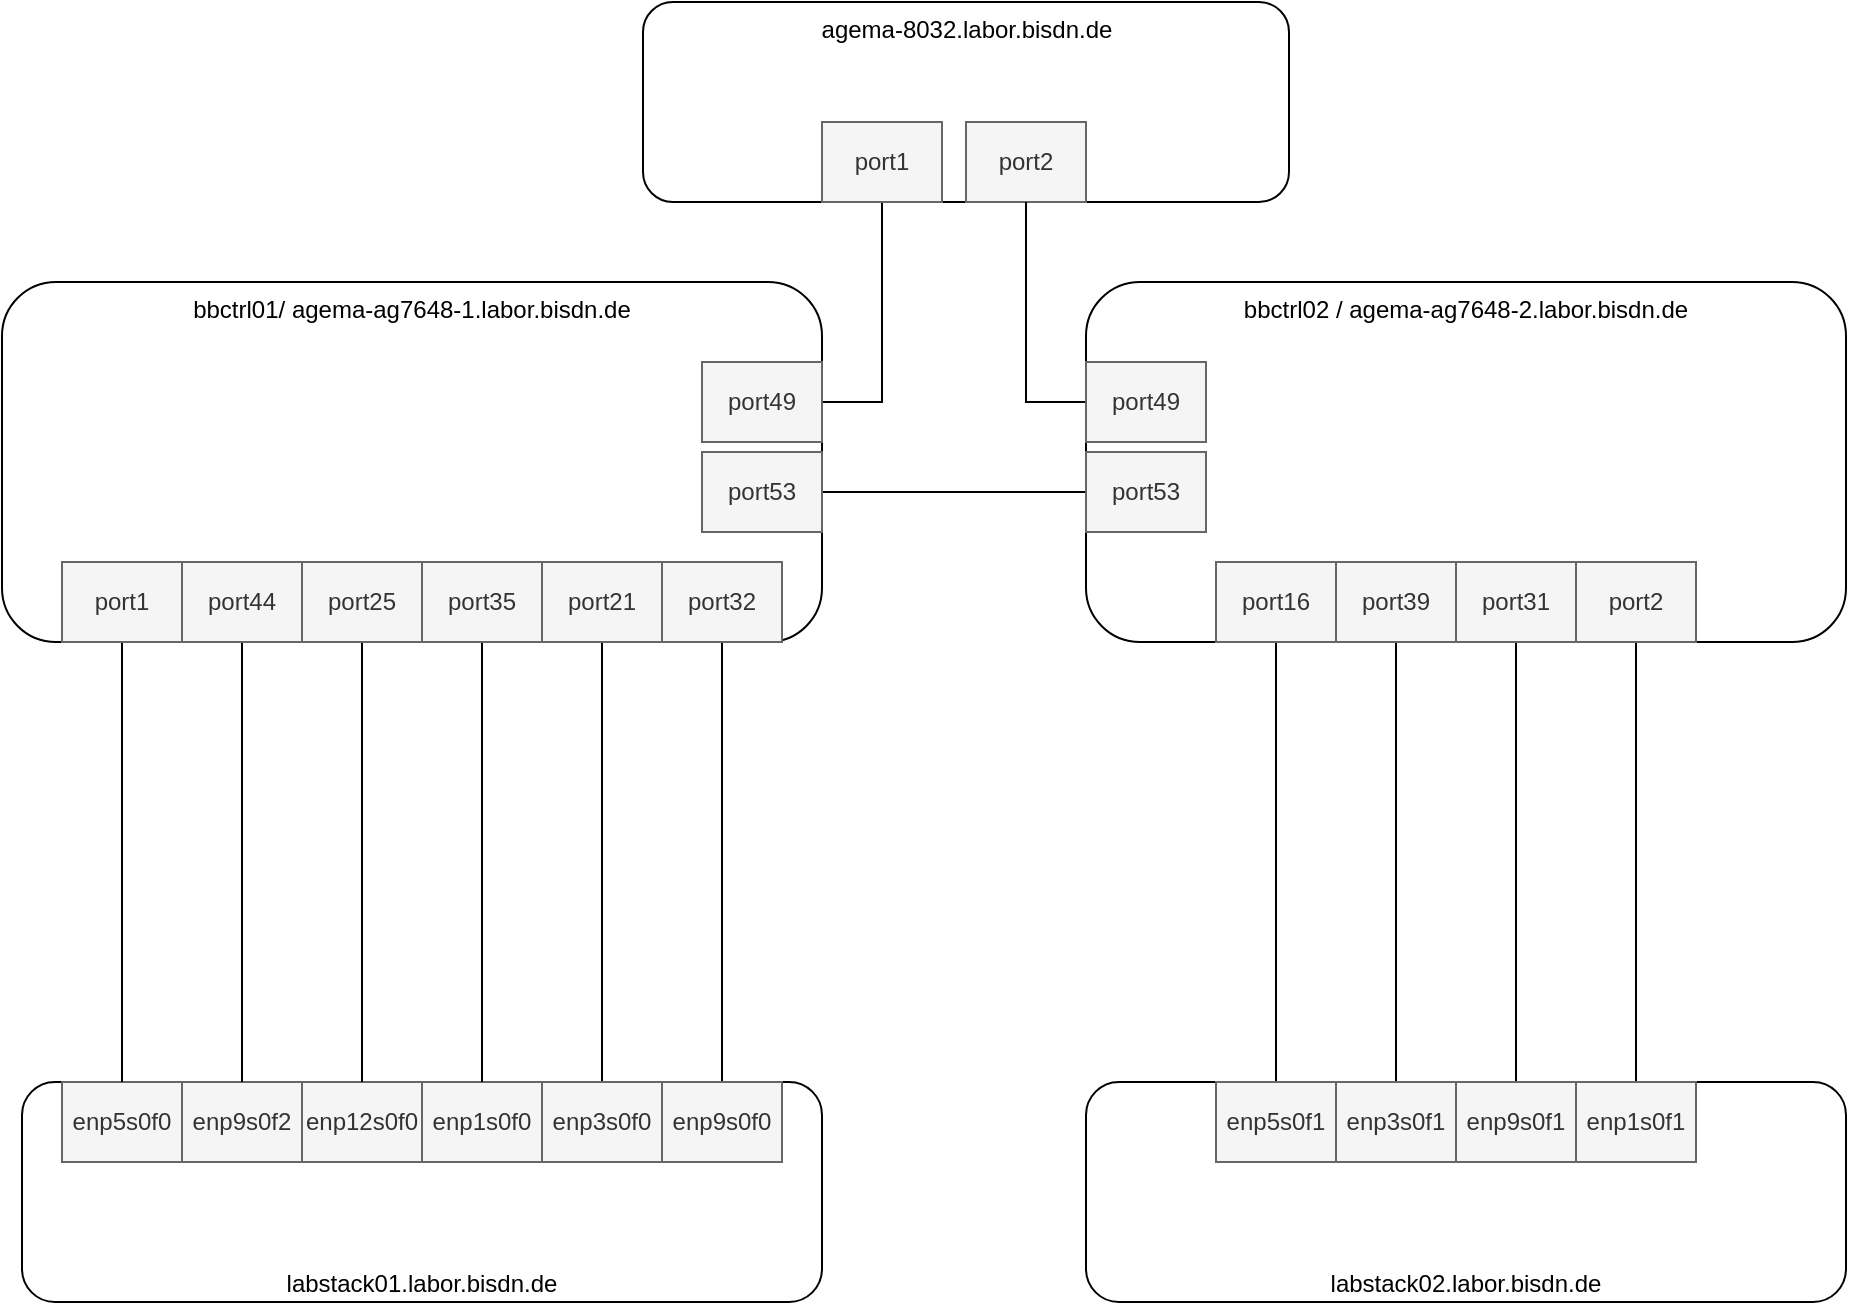 <mxfile version="10.9.5" type="device"><diagram id="6hXzVfUQsyLLjvMXxQRt" name="Page-1"><mxGraphModel dx="2881" dy="2131" grid="1" gridSize="10" guides="1" tooltips="1" connect="1" arrows="1" fold="1" page="1" pageScale="1" pageWidth="850" pageHeight="1100" math="0" shadow="0"><root><mxCell id="0"/><mxCell id="1" parent="0"/><mxCell id="zLsMLydvJlKHDCSAKvgF-3" value="labstack01.labor.bisdn.de" style="rounded=1;whiteSpace=wrap;html=1;verticalAlign=bottom;" vertex="1" parent="1"><mxGeometry x="-170" y="280" width="400" height="110" as="geometry"/></mxCell><mxCell id="zLsMLydvJlKHDCSAKvgF-4" value="&lt;div&gt;labstack02.labor.bisdn.de&lt;/div&gt;" style="rounded=1;whiteSpace=wrap;html=1;verticalAlign=bottom;" vertex="1" parent="1"><mxGeometry x="362" y="280" width="380" height="110" as="geometry"/></mxCell><mxCell id="zLsMLydvJlKHDCSAKvgF-67" style="edgeStyle=orthogonalEdgeStyle;rounded=0;orthogonalLoop=1;jettySize=auto;html=1;exitX=0.5;exitY=0;exitDx=0;exitDy=0;entryX=0.5;entryY=1;entryDx=0;entryDy=0;endArrow=none;endFill=0;endSize=18;" edge="1" parent="1" source="zLsMLydvJlKHDCSAKvgF-5" target="zLsMLydvJlKHDCSAKvgF-19"><mxGeometry relative="1" as="geometry"/></mxCell><mxCell id="zLsMLydvJlKHDCSAKvgF-5" value="enp5s0f1" style="rounded=0;whiteSpace=wrap;html=1;fillColor=#f5f5f5;strokeColor=#666666;fontColor=#333333;" vertex="1" parent="1"><mxGeometry x="427" y="280" width="60" height="40" as="geometry"/></mxCell><mxCell id="zLsMLydvJlKHDCSAKvgF-68" style="edgeStyle=orthogonalEdgeStyle;rounded=0;orthogonalLoop=1;jettySize=auto;html=1;exitX=0.5;exitY=0;exitDx=0;exitDy=0;entryX=0.5;entryY=1;entryDx=0;entryDy=0;endArrow=none;endFill=0;endSize=18;" edge="1" parent="1" source="zLsMLydvJlKHDCSAKvgF-6" target="zLsMLydvJlKHDCSAKvgF-20"><mxGeometry relative="1" as="geometry"/></mxCell><mxCell id="zLsMLydvJlKHDCSAKvgF-6" value="enp3s0f1" style="rounded=0;whiteSpace=wrap;html=1;fillColor=#f5f5f5;strokeColor=#666666;fontColor=#333333;" vertex="1" parent="1"><mxGeometry x="487" y="280" width="60" height="40" as="geometry"/></mxCell><mxCell id="zLsMLydvJlKHDCSAKvgF-70" style="edgeStyle=orthogonalEdgeStyle;rounded=0;orthogonalLoop=1;jettySize=auto;html=1;exitX=0.5;exitY=0;exitDx=0;exitDy=0;entryX=0.5;entryY=1;entryDx=0;entryDy=0;endArrow=none;endFill=0;endSize=18;" edge="1" parent="1" source="zLsMLydvJlKHDCSAKvgF-8" target="zLsMLydvJlKHDCSAKvgF-21"><mxGeometry relative="1" as="geometry"/></mxCell><mxCell id="zLsMLydvJlKHDCSAKvgF-8" value="enp1s0f1" style="rounded=0;whiteSpace=wrap;html=1;fillColor=#f5f5f5;strokeColor=#666666;fontColor=#333333;" vertex="1" parent="1"><mxGeometry x="607" y="280" width="60" height="40" as="geometry"/></mxCell><mxCell id="zLsMLydvJlKHDCSAKvgF-69" style="edgeStyle=orthogonalEdgeStyle;rounded=0;orthogonalLoop=1;jettySize=auto;html=1;exitX=0.5;exitY=0;exitDx=0;exitDy=0;entryX=0.5;entryY=1;entryDx=0;entryDy=0;endArrow=none;endFill=0;endSize=18;" edge="1" parent="1" source="zLsMLydvJlKHDCSAKvgF-10" target="zLsMLydvJlKHDCSAKvgF-22"><mxGeometry relative="1" as="geometry"/></mxCell><mxCell id="zLsMLydvJlKHDCSAKvgF-10" value="&lt;div&gt;enp9s0f1&lt;/div&gt;" style="rounded=0;whiteSpace=wrap;html=1;fillColor=#f5f5f5;strokeColor=#666666;fontColor=#333333;" vertex="1" parent="1"><mxGeometry x="547" y="280" width="60" height="40" as="geometry"/></mxCell><mxCell id="zLsMLydvJlKHDCSAKvgF-11" value="enp5s0f0" style="rounded=0;whiteSpace=wrap;html=1;fillColor=#f5f5f5;strokeColor=#666666;fontColor=#333333;direction=west;" vertex="1" parent="1"><mxGeometry x="-150" y="280" width="60" height="40" as="geometry"/></mxCell><mxCell id="zLsMLydvJlKHDCSAKvgF-12" value="enp9s0f2" style="rounded=0;whiteSpace=wrap;html=1;fillColor=#f5f5f5;strokeColor=#666666;fontColor=#333333;direction=west;" vertex="1" parent="1"><mxGeometry x="-90" y="280" width="60" height="40" as="geometry"/></mxCell><mxCell id="zLsMLydvJlKHDCSAKvgF-13" value="enp1s0f0" style="rounded=0;whiteSpace=wrap;html=1;fillColor=#f5f5f5;strokeColor=#666666;fontColor=#333333;direction=west;" vertex="1" parent="1"><mxGeometry x="30" y="280" width="60" height="40" as="geometry"/></mxCell><mxCell id="zLsMLydvJlKHDCSAKvgF-14" value="&lt;div&gt;enp12s0f0&lt;/div&gt;" style="rounded=0;whiteSpace=wrap;html=1;fillColor=#f5f5f5;strokeColor=#666666;fontColor=#333333;direction=west;" vertex="1" parent="1"><mxGeometry x="-30" y="280" width="60" height="40" as="geometry"/></mxCell><mxCell id="zLsMLydvJlKHDCSAKvgF-66" style="edgeStyle=orthogonalEdgeStyle;rounded=0;orthogonalLoop=1;jettySize=auto;html=1;exitX=0.5;exitY=1;exitDx=0;exitDy=0;entryX=0.5;entryY=1;entryDx=0;entryDy=0;endArrow=none;endFill=0;endSize=18;" edge="1" parent="1" source="zLsMLydvJlKHDCSAKvgF-15" target="zLsMLydvJlKHDCSAKvgF-27"><mxGeometry relative="1" as="geometry"/></mxCell><mxCell id="zLsMLydvJlKHDCSAKvgF-15" value="enp9s0f0" style="rounded=0;whiteSpace=wrap;html=1;fillColor=#f5f5f5;strokeColor=#666666;fontColor=#333333;direction=west;" vertex="1" parent="1"><mxGeometry x="150" y="280" width="60" height="40" as="geometry"/></mxCell><mxCell id="zLsMLydvJlKHDCSAKvgF-65" style="edgeStyle=orthogonalEdgeStyle;rounded=0;orthogonalLoop=1;jettySize=auto;html=1;exitX=0.5;exitY=1;exitDx=0;exitDy=0;entryX=0.5;entryY=1;entryDx=0;entryDy=0;endArrow=none;endFill=0;endSize=18;" edge="1" parent="1" source="zLsMLydvJlKHDCSAKvgF-16" target="zLsMLydvJlKHDCSAKvgF-28"><mxGeometry relative="1" as="geometry"/></mxCell><mxCell id="zLsMLydvJlKHDCSAKvgF-16" value="&lt;div&gt;enp3s0f0&lt;/div&gt;" style="rounded=0;whiteSpace=wrap;html=1;fillColor=#f5f5f5;strokeColor=#666666;fontColor=#333333;direction=west;" vertex="1" parent="1"><mxGeometry x="90" y="280" width="60" height="40" as="geometry"/></mxCell><mxCell id="zLsMLydvJlKHDCSAKvgF-17" value="bbctrl01/ agema-ag7648-1.labor.bisdn.de" style="rounded=1;whiteSpace=wrap;html=1;verticalAlign=top;align=center;" vertex="1" parent="1"><mxGeometry x="-180" y="-120" width="410" height="180" as="geometry"/></mxCell><mxCell id="zLsMLydvJlKHDCSAKvgF-18" value="&lt;div&gt;bbctrl02 / agema-ag7648-2.labor.bisdn.de&lt;br&gt;&lt;/div&gt;" style="rounded=1;whiteSpace=wrap;html=1;verticalAlign=top;align=center;" vertex="1" parent="1"><mxGeometry x="362" y="-120" width="380" height="180" as="geometry"/></mxCell><mxCell id="zLsMLydvJlKHDCSAKvgF-19" value="port16" style="rounded=0;whiteSpace=wrap;html=1;fillColor=#f5f5f5;strokeColor=#666666;fontColor=#333333;" vertex="1" parent="1"><mxGeometry x="427" y="20" width="60" height="40" as="geometry"/></mxCell><mxCell id="zLsMLydvJlKHDCSAKvgF-20" value="port39" style="rounded=0;whiteSpace=wrap;html=1;fillColor=#f5f5f5;strokeColor=#666666;fontColor=#333333;" vertex="1" parent="1"><mxGeometry x="487" y="20" width="60" height="40" as="geometry"/></mxCell><mxCell id="zLsMLydvJlKHDCSAKvgF-21" value="port2" style="rounded=0;whiteSpace=wrap;html=1;fillColor=#f5f5f5;strokeColor=#666666;fontColor=#333333;" vertex="1" parent="1"><mxGeometry x="607" y="20" width="60" height="40" as="geometry"/></mxCell><mxCell id="zLsMLydvJlKHDCSAKvgF-22" value="port31" style="rounded=0;whiteSpace=wrap;html=1;fillColor=#f5f5f5;strokeColor=#666666;fontColor=#333333;" vertex="1" parent="1"><mxGeometry x="547" y="20" width="60" height="40" as="geometry"/></mxCell><mxCell id="zLsMLydvJlKHDCSAKvgF-57" style="edgeStyle=orthogonalEdgeStyle;rounded=0;orthogonalLoop=1;jettySize=auto;html=1;exitX=0.5;exitY=1;exitDx=0;exitDy=0;entryX=0.5;entryY=1;entryDx=0;entryDy=0;endArrow=none;endFill=0;endSize=18;" edge="1" parent="1" source="zLsMLydvJlKHDCSAKvgF-23" target="zLsMLydvJlKHDCSAKvgF-11"><mxGeometry relative="1" as="geometry"/></mxCell><mxCell id="zLsMLydvJlKHDCSAKvgF-23" value="port1" style="rounded=0;whiteSpace=wrap;html=1;fillColor=#f5f5f5;strokeColor=#666666;fontColor=#333333;" vertex="1" parent="1"><mxGeometry x="-150" y="20" width="60" height="40" as="geometry"/></mxCell><mxCell id="zLsMLydvJlKHDCSAKvgF-61" style="edgeStyle=orthogonalEdgeStyle;rounded=0;orthogonalLoop=1;jettySize=auto;html=1;exitX=0.5;exitY=1;exitDx=0;exitDy=0;entryX=0.5;entryY=1;entryDx=0;entryDy=0;endArrow=none;endFill=0;endSize=18;" edge="1" parent="1" source="zLsMLydvJlKHDCSAKvgF-24" target="zLsMLydvJlKHDCSAKvgF-12"><mxGeometry relative="1" as="geometry"/></mxCell><mxCell id="zLsMLydvJlKHDCSAKvgF-24" value="port44" style="rounded=0;whiteSpace=wrap;html=1;fillColor=#f5f5f5;strokeColor=#666666;fontColor=#333333;" vertex="1" parent="1"><mxGeometry x="-90" y="20" width="60" height="40" as="geometry"/></mxCell><mxCell id="zLsMLydvJlKHDCSAKvgF-63" style="edgeStyle=orthogonalEdgeStyle;rounded=0;orthogonalLoop=1;jettySize=auto;html=1;exitX=0.5;exitY=1;exitDx=0;exitDy=0;entryX=0.5;entryY=1;entryDx=0;entryDy=0;endArrow=none;endFill=0;endSize=18;" edge="1" parent="1" source="zLsMLydvJlKHDCSAKvgF-25" target="zLsMLydvJlKHDCSAKvgF-13"><mxGeometry relative="1" as="geometry"/></mxCell><mxCell id="zLsMLydvJlKHDCSAKvgF-25" value="port35" style="rounded=0;whiteSpace=wrap;html=1;fillColor=#f5f5f5;strokeColor=#666666;fontColor=#333333;" vertex="1" parent="1"><mxGeometry x="30" y="20" width="60" height="40" as="geometry"/></mxCell><mxCell id="zLsMLydvJlKHDCSAKvgF-62" style="edgeStyle=orthogonalEdgeStyle;rounded=0;orthogonalLoop=1;jettySize=auto;html=1;exitX=0.5;exitY=1;exitDx=0;exitDy=0;entryX=0.5;entryY=1;entryDx=0;entryDy=0;endArrow=none;endFill=0;endSize=18;" edge="1" parent="1" source="zLsMLydvJlKHDCSAKvgF-26" target="zLsMLydvJlKHDCSAKvgF-14"><mxGeometry relative="1" as="geometry"/></mxCell><mxCell id="zLsMLydvJlKHDCSAKvgF-26" value="port25" style="rounded=0;whiteSpace=wrap;html=1;fillColor=#f5f5f5;strokeColor=#666666;fontColor=#333333;" vertex="1" parent="1"><mxGeometry x="-30" y="20" width="60" height="40" as="geometry"/></mxCell><mxCell id="zLsMLydvJlKHDCSAKvgF-27" value="&lt;div&gt;port32&lt;/div&gt;" style="rounded=0;whiteSpace=wrap;html=1;fillColor=#f5f5f5;strokeColor=#666666;fontColor=#333333;" vertex="1" parent="1"><mxGeometry x="150" y="20" width="60" height="40" as="geometry"/></mxCell><mxCell id="zLsMLydvJlKHDCSAKvgF-28" value="port21" style="rounded=0;whiteSpace=wrap;html=1;fillColor=#f5f5f5;strokeColor=#666666;fontColor=#333333;" vertex="1" parent="1"><mxGeometry x="90" y="20" width="60" height="40" as="geometry"/></mxCell><mxCell id="zLsMLydvJlKHDCSAKvgF-74" style="edgeStyle=orthogonalEdgeStyle;rounded=0;orthogonalLoop=1;jettySize=auto;html=1;exitX=1;exitY=0.5;exitDx=0;exitDy=0;entryX=0;entryY=0.5;entryDx=0;entryDy=0;endArrow=none;endFill=0;endSize=18;" edge="1" parent="1" source="zLsMLydvJlKHDCSAKvgF-72" target="zLsMLydvJlKHDCSAKvgF-73"><mxGeometry relative="1" as="geometry"/></mxCell><mxCell id="zLsMLydvJlKHDCSAKvgF-72" value="&lt;div&gt;port53&lt;/div&gt;" style="rounded=0;whiteSpace=wrap;html=1;fillColor=#f5f5f5;strokeColor=#666666;fontColor=#333333;" vertex="1" parent="1"><mxGeometry x="170" y="-35" width="60" height="40" as="geometry"/></mxCell><mxCell id="zLsMLydvJlKHDCSAKvgF-73" value="&lt;div&gt;port53&lt;/div&gt;" style="rounded=0;whiteSpace=wrap;html=1;fillColor=#f5f5f5;strokeColor=#666666;fontColor=#333333;" vertex="1" parent="1"><mxGeometry x="362" y="-35" width="60" height="40" as="geometry"/></mxCell><mxCell id="zLsMLydvJlKHDCSAKvgF-75" value="agema-8032.labor.bisdn.de" style="rounded=1;whiteSpace=wrap;html=1;verticalAlign=top;align=center;" vertex="1" parent="1"><mxGeometry x="140.5" y="-260" width="323" height="100" as="geometry"/></mxCell><mxCell id="zLsMLydvJlKHDCSAKvgF-81" style="edgeStyle=orthogonalEdgeStyle;rounded=0;orthogonalLoop=1;jettySize=auto;html=1;exitX=0.5;exitY=1;exitDx=0;exitDy=0;entryX=1;entryY=0.5;entryDx=0;entryDy=0;endArrow=none;endFill=0;endSize=18;" edge="1" parent="1" source="zLsMLydvJlKHDCSAKvgF-76" target="zLsMLydvJlKHDCSAKvgF-78"><mxGeometry relative="1" as="geometry"/></mxCell><mxCell id="zLsMLydvJlKHDCSAKvgF-76" value="&lt;div&gt;port1&lt;/div&gt;" style="rounded=0;whiteSpace=wrap;html=1;fillColor=#f5f5f5;strokeColor=#666666;fontColor=#333333;" vertex="1" parent="1"><mxGeometry x="230" y="-200" width="60" height="40" as="geometry"/></mxCell><mxCell id="zLsMLydvJlKHDCSAKvgF-77" value="&lt;div&gt;port2&lt;/div&gt;" style="rounded=0;whiteSpace=wrap;html=1;fillColor=#f5f5f5;strokeColor=#666666;fontColor=#333333;" vertex="1" parent="1"><mxGeometry x="302" y="-200" width="60" height="40" as="geometry"/></mxCell><mxCell id="zLsMLydvJlKHDCSAKvgF-78" value="&lt;div&gt;port49&lt;/div&gt;" style="rounded=0;whiteSpace=wrap;html=1;fillColor=#f5f5f5;strokeColor=#666666;fontColor=#333333;" vertex="1" parent="1"><mxGeometry x="170" y="-80" width="60" height="40" as="geometry"/></mxCell><mxCell id="zLsMLydvJlKHDCSAKvgF-83" style="edgeStyle=orthogonalEdgeStyle;rounded=0;orthogonalLoop=1;jettySize=auto;html=1;exitX=0;exitY=0.5;exitDx=0;exitDy=0;entryX=0.5;entryY=1;entryDx=0;entryDy=0;endArrow=none;endFill=0;endSize=18;" edge="1" parent="1" source="zLsMLydvJlKHDCSAKvgF-79" target="zLsMLydvJlKHDCSAKvgF-77"><mxGeometry relative="1" as="geometry"/></mxCell><mxCell id="zLsMLydvJlKHDCSAKvgF-79" value="&lt;div&gt;port49&lt;/div&gt;" style="rounded=0;whiteSpace=wrap;html=1;fillColor=#f5f5f5;strokeColor=#666666;fontColor=#333333;" vertex="1" parent="1"><mxGeometry x="362" y="-80" width="60" height="40" as="geometry"/></mxCell></root></mxGraphModel></diagram></mxfile>